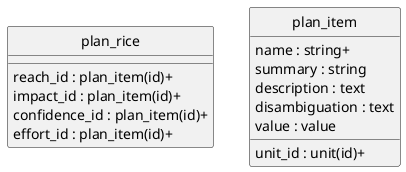 @startuml uml
skinparam monochrome true
skinparam linetype ortho
hide circle

entity plan_rice {
  reach_id : plan_item(id)+
  impact_id : plan_item(id)+
  confidence_id : plan_item(id)+
  effort_id : plan_item(id)+
}

entity plan_item {
  name : string+
  summary : string
  description : text
  disambiguation : text
  unit_id : unit(id)+
  value : value
}

@enduml
